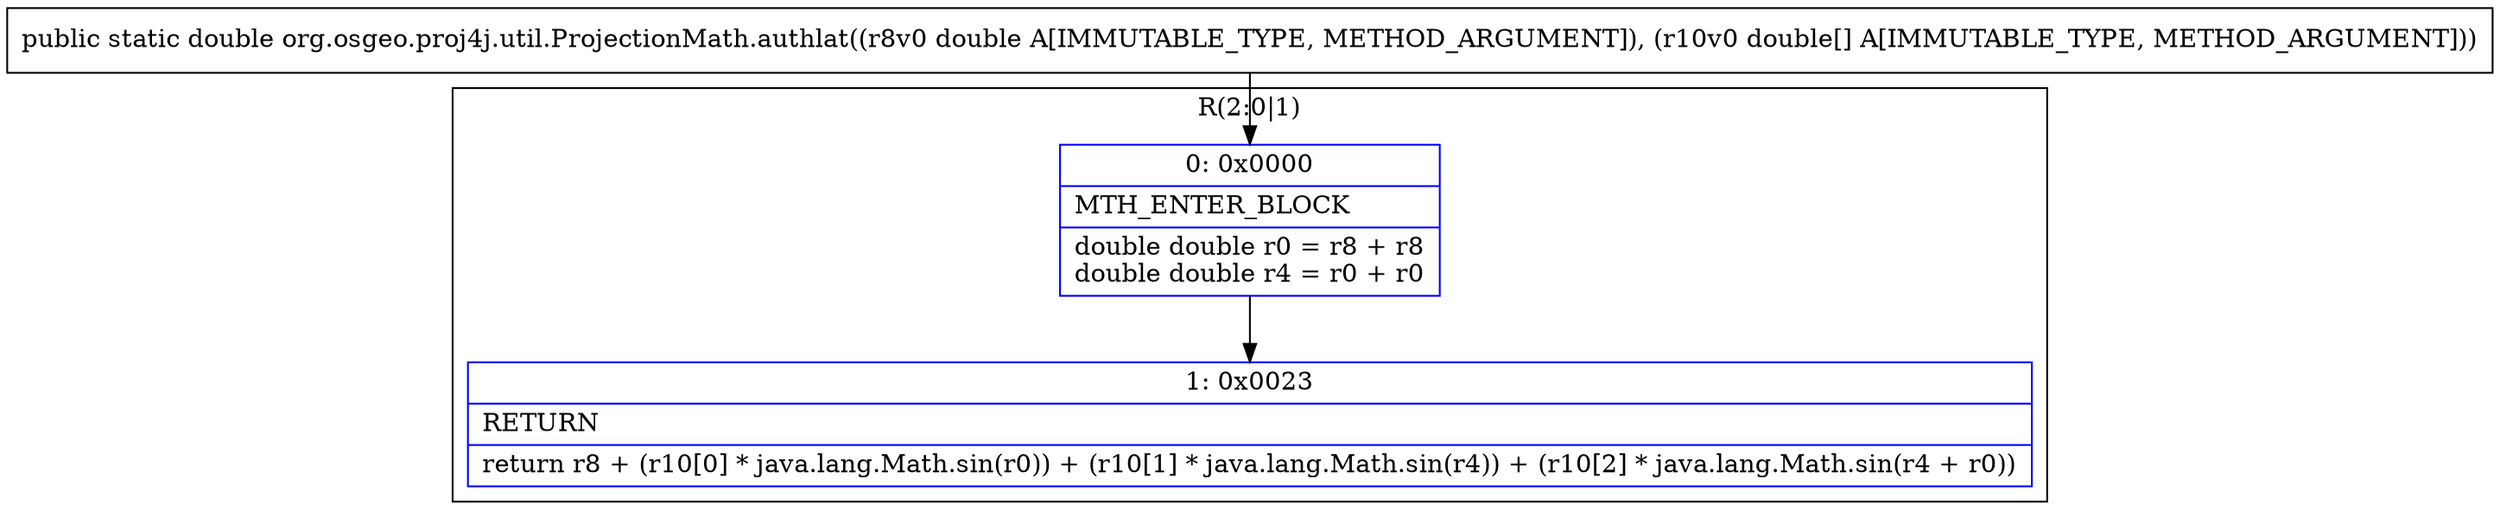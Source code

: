 digraph "CFG fororg.osgeo.proj4j.util.ProjectionMath.authlat(D[D)D" {
subgraph cluster_Region_508942827 {
label = "R(2:0|1)";
node [shape=record,color=blue];
Node_0 [shape=record,label="{0\:\ 0x0000|MTH_ENTER_BLOCK\l|double double r0 = r8 + r8\ldouble double r4 = r0 + r0\l}"];
Node_1 [shape=record,label="{1\:\ 0x0023|RETURN\l|return r8 + (r10[0] * java.lang.Math.sin(r0)) + (r10[1] * java.lang.Math.sin(r4)) + (r10[2] * java.lang.Math.sin(r4 + r0))\l}"];
}
MethodNode[shape=record,label="{public static double org.osgeo.proj4j.util.ProjectionMath.authlat((r8v0 double A[IMMUTABLE_TYPE, METHOD_ARGUMENT]), (r10v0 double[] A[IMMUTABLE_TYPE, METHOD_ARGUMENT])) }"];
MethodNode -> Node_0;
Node_0 -> Node_1;
}

